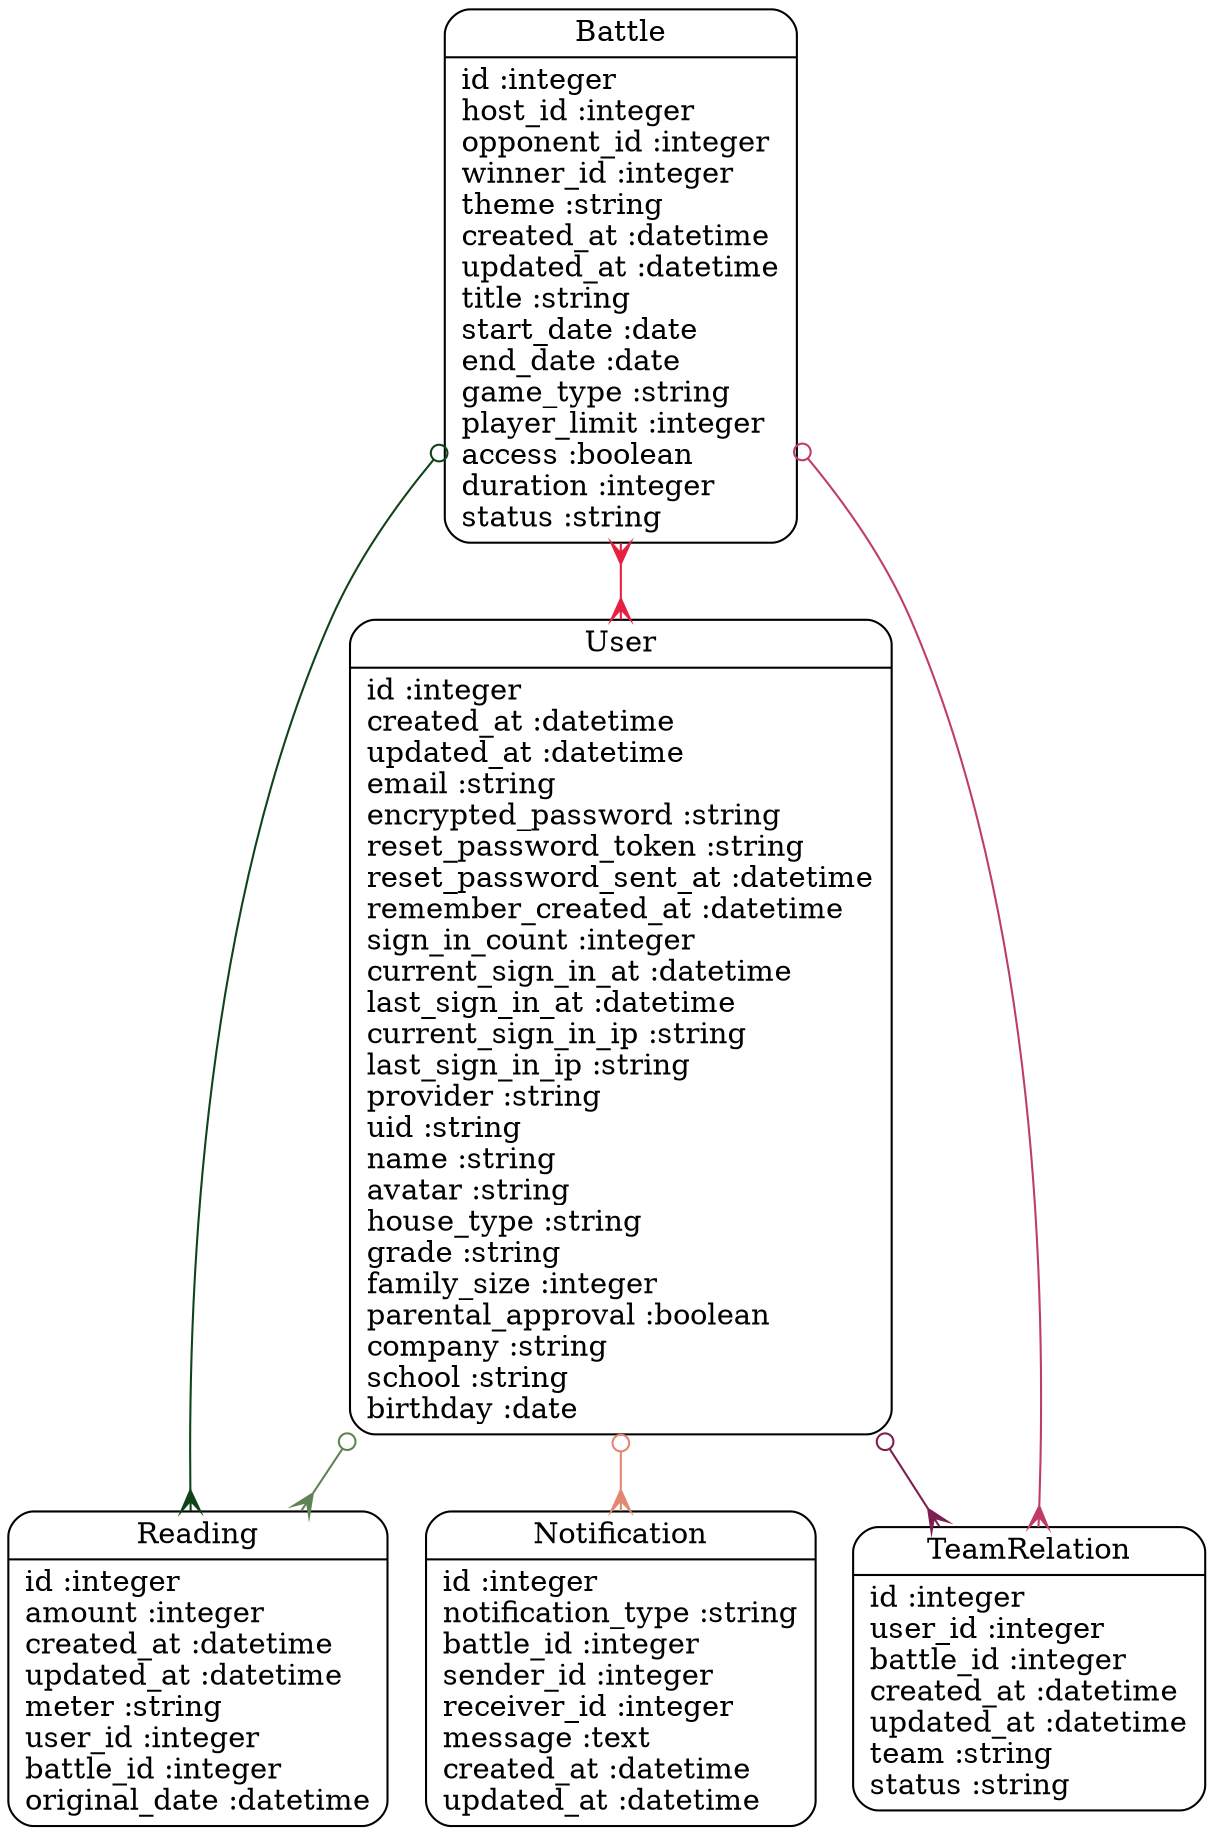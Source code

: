 digraph models_diagram {
	graph[overlap=false, splines=true]
	"Battle" [shape=Mrecord, label="{Battle|id :integer\lhost_id :integer\lopponent_id :integer\lwinner_id :integer\ltheme :string\lcreated_at :datetime\lupdated_at :datetime\ltitle :string\lstart_date :date\lend_date :date\lgame_type :string\lplayer_limit :integer\laccess :boolean\lduration :integer\lstatus :string\l}"]
	"Notification" [shape=Mrecord, label="{Notification|id :integer\lnotification_type :string\lbattle_id :integer\lsender_id :integer\lreceiver_id :integer\lmessage :text\lcreated_at :datetime\lupdated_at :datetime\l}"]
	"Reading" [shape=Mrecord, label="{Reading|id :integer\lamount :integer\lcreated_at :datetime\lupdated_at :datetime\lmeter :string\luser_id :integer\lbattle_id :integer\loriginal_date :datetime\l}"]
	"TeamRelation" [shape=Mrecord, label="{TeamRelation|id :integer\luser_id :integer\lbattle_id :integer\lcreated_at :datetime\lupdated_at :datetime\lteam :string\lstatus :string\l}"]
	"User" [shape=Mrecord, label="{User|id :integer\lcreated_at :datetime\lupdated_at :datetime\lemail :string\lencrypted_password :string\lreset_password_token :string\lreset_password_sent_at :datetime\lremember_created_at :datetime\lsign_in_count :integer\lcurrent_sign_in_at :datetime\llast_sign_in_at :datetime\lcurrent_sign_in_ip :string\llast_sign_in_ip :string\lprovider :string\luid :string\lname :string\lavatar :string\lhouse_type :string\lgrade :string\lfamily_size :integer\lparental_approval :boolean\lcompany :string\lschool :string\lbirthday :date\l}"]
	"Battle" -> "User" [arrowtail=crow, arrowhead=crow, dir=both color="#E6203F"]
	"Battle" -> "TeamRelation" [arrowtail=odot, arrowhead=crow, dir=both color="#BF3C69"]
	"Battle" -> "Reading" [arrowtail=odot, arrowhead=crow, dir=both color="#0F4318"]
	"User" -> "Reading" [arrowtail=odot, arrowhead=crow, dir=both color="#608353"]
	"User" -> "TeamRelation" [arrowtail=odot, arrowhead=crow, dir=both color="#7C1E50"]
	"User" -> "Notification" [arrowtail=odot, arrowhead=crow, dir=both color="#E38870"]
}
